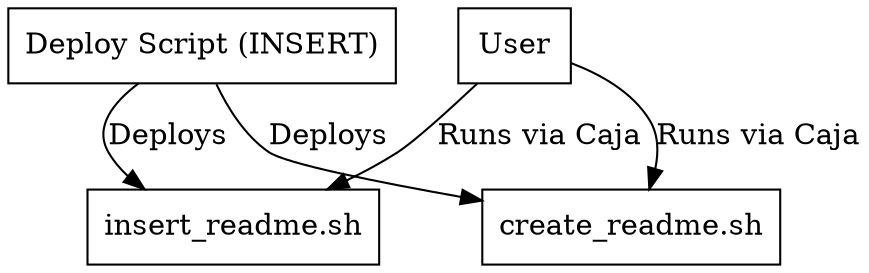 digraph G {
    node [shape=box];
    deploy [label="Deploy Script (INSERT)"];
    insert_readme [label="insert_readme.sh"];
    create_readme [label="create_readme.sh"];
    deploy -> insert_readme [label="Deploys"];
    deploy -> create_readme [label="Deploys"];
    user [label="User"];
    user -> insert_readme [label="Runs via Caja"];
    user -> create_readme [label="Runs via Caja"];
}